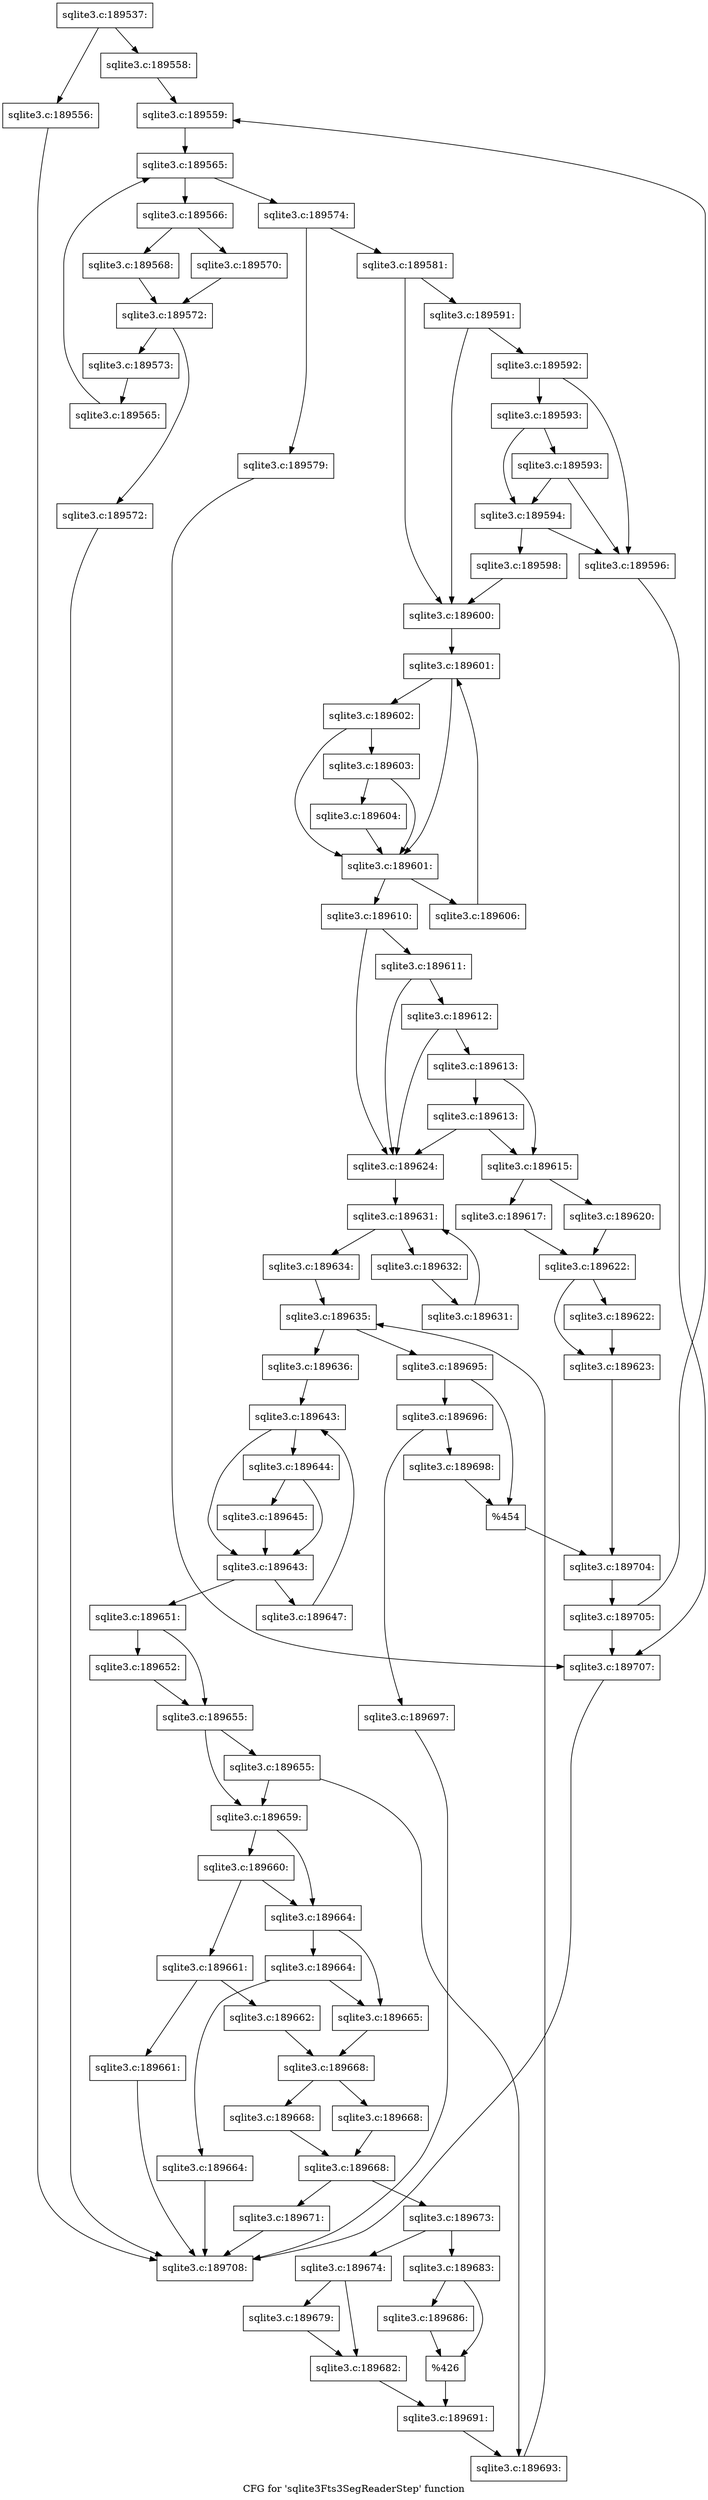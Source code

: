 digraph "CFG for 'sqlite3Fts3SegReaderStep' function" {
	label="CFG for 'sqlite3Fts3SegReaderStep' function";

	Node0x55c0fabc1270 [shape=record,label="{sqlite3.c:189537:}"];
	Node0x55c0fabc1270 -> Node0x55c0f6cc70e0;
	Node0x55c0fabc1270 -> Node0x55c0f6cc7130;
	Node0x55c0f6cc70e0 [shape=record,label="{sqlite3.c:189556:}"];
	Node0x55c0f6cc70e0 -> Node0x55c0fabc13f0;
	Node0x55c0f6cc7130 [shape=record,label="{sqlite3.c:189558:}"];
	Node0x55c0f6cc7130 -> Node0x55c0fabd7100;
	Node0x55c0fabd7100 [shape=record,label="{sqlite3.c:189559:}"];
	Node0x55c0fabd7100 -> Node0x55c0fabd78a0;
	Node0x55c0fabd78a0 [shape=record,label="{sqlite3.c:189565:}"];
	Node0x55c0fabd78a0 -> Node0x55c0fabd79e0;
	Node0x55c0fabd78a0 -> Node0x55c0fabd76f0;
	Node0x55c0fabd79e0 [shape=record,label="{sqlite3.c:189566:}"];
	Node0x55c0fabd79e0 -> Node0x55c0fabd8360;
	Node0x55c0fabd79e0 -> Node0x55c0fabd8400;
	Node0x55c0fabd8360 [shape=record,label="{sqlite3.c:189568:}"];
	Node0x55c0fabd8360 -> Node0x55c0fabd83b0;
	Node0x55c0fabd8400 [shape=record,label="{sqlite3.c:189570:}"];
	Node0x55c0fabd8400 -> Node0x55c0fabd83b0;
	Node0x55c0fabd83b0 [shape=record,label="{sqlite3.c:189572:}"];
	Node0x55c0fabd83b0 -> Node0x55c0fabd8fc0;
	Node0x55c0fabd83b0 -> Node0x55c0fabd9010;
	Node0x55c0fabd8fc0 [shape=record,label="{sqlite3.c:189572:}"];
	Node0x55c0fabd8fc0 -> Node0x55c0fabc13f0;
	Node0x55c0fabd9010 [shape=record,label="{sqlite3.c:189573:}"];
	Node0x55c0fabd9010 -> Node0x55c0fabd7950;
	Node0x55c0fabd7950 [shape=record,label="{sqlite3.c:189565:}"];
	Node0x55c0fabd7950 -> Node0x55c0fabd78a0;
	Node0x55c0fabd76f0 [shape=record,label="{sqlite3.c:189574:}"];
	Node0x55c0fabd76f0 -> Node0x55c0fabda040;
	Node0x55c0fabd76f0 -> Node0x55c0fabda090;
	Node0x55c0fabda040 [shape=record,label="{sqlite3.c:189579:}"];
	Node0x55c0fabda040 -> Node0x55c0fabd6970;
	Node0x55c0fabda090 [shape=record,label="{sqlite3.c:189581:}"];
	Node0x55c0fabda090 -> Node0x55c0fabdb2f0;
	Node0x55c0fabda090 -> Node0x55c0fabdb2a0;
	Node0x55c0fabdb2f0 [shape=record,label="{sqlite3.c:189591:}"];
	Node0x55c0fabdb2f0 -> Node0x55c0fabdb2a0;
	Node0x55c0fabdb2f0 -> Node0x55c0fabdb250;
	Node0x55c0fabdb250 [shape=record,label="{sqlite3.c:189592:}"];
	Node0x55c0fabdb250 -> Node0x55c0fabdb9a0;
	Node0x55c0fabdb250 -> Node0x55c0fabdbac0;
	Node0x55c0fabdbac0 [shape=record,label="{sqlite3.c:189593:}"];
	Node0x55c0fabdbac0 -> Node0x55c0fabdba40;
	Node0x55c0fabdbac0 -> Node0x55c0fabdc120;
	Node0x55c0fabdc120 [shape=record,label="{sqlite3.c:189593:}"];
	Node0x55c0fabdc120 -> Node0x55c0fabdb9a0;
	Node0x55c0fabdc120 -> Node0x55c0fabdba40;
	Node0x55c0fabdba40 [shape=record,label="{sqlite3.c:189594:}"];
	Node0x55c0fabdba40 -> Node0x55c0fabdb9a0;
	Node0x55c0fabdba40 -> Node0x55c0fabdb9f0;
	Node0x55c0fabdb9a0 [shape=record,label="{sqlite3.c:189596:}"];
	Node0x55c0fabdb9a0 -> Node0x55c0fabd6970;
	Node0x55c0fabdb9f0 [shape=record,label="{sqlite3.c:189598:}"];
	Node0x55c0fabdb9f0 -> Node0x55c0fabdb2a0;
	Node0x55c0fabdb2a0 [shape=record,label="{sqlite3.c:189600:}"];
	Node0x55c0fabdb2a0 -> Node0x55c0fabdd560;
	Node0x55c0fabdd560 [shape=record,label="{sqlite3.c:189601:}"];
	Node0x55c0fabdd560 -> Node0x55c0fabdd860;
	Node0x55c0fabdd560 -> Node0x55c0fabdd740;
	Node0x55c0fabdd860 [shape=record,label="{sqlite3.c:189602:}"];
	Node0x55c0fabdd860 -> Node0x55c0fabdd7e0;
	Node0x55c0fabdd860 -> Node0x55c0fabdd740;
	Node0x55c0fabdd7e0 [shape=record,label="{sqlite3.c:189603:}"];
	Node0x55c0fabdd7e0 -> Node0x55c0fabdd790;
	Node0x55c0fabdd7e0 -> Node0x55c0fabdd740;
	Node0x55c0fabdd790 [shape=record,label="{sqlite3.c:189604:}"];
	Node0x55c0fabdd790 -> Node0x55c0fabdd740;
	Node0x55c0fabdd740 [shape=record,label="{sqlite3.c:189601:}"];
	Node0x55c0fabdd740 -> Node0x55c0fabdf580;
	Node0x55c0fabdd740 -> Node0x55c0fabdd6c0;
	Node0x55c0fabdf580 [shape=record,label="{sqlite3.c:189606:}"];
	Node0x55c0fabdf580 -> Node0x55c0fabdd560;
	Node0x55c0fabdd6c0 [shape=record,label="{sqlite3.c:189610:}"];
	Node0x55c0fabdd6c0 -> Node0x55c0fabdfc10;
	Node0x55c0fabdd6c0 -> Node0x55c0fabdfac0;
	Node0x55c0fabdfc10 [shape=record,label="{sqlite3.c:189611:}"];
	Node0x55c0fabdfc10 -> Node0x55c0fabdfac0;
	Node0x55c0fabdfc10 -> Node0x55c0fabdfb90;
	Node0x55c0fabdfb90 [shape=record,label="{sqlite3.c:189612:}"];
	Node0x55c0fabdfb90 -> Node0x55c0fabdfac0;
	Node0x55c0fabdfb90 -> Node0x55c0fabdfb10;
	Node0x55c0fabdfb10 [shape=record,label="{sqlite3.c:189613:}"];
	Node0x55c0fabdfb10 -> Node0x55c0fabdfa20;
	Node0x55c0fabdfb10 -> Node0x55c0fabe0220;
	Node0x55c0fabe0220 [shape=record,label="{sqlite3.c:189613:}"];
	Node0x55c0fabe0220 -> Node0x55c0fabdfa20;
	Node0x55c0fabe0220 -> Node0x55c0fabdfac0;
	Node0x55c0fabdfa20 [shape=record,label="{sqlite3.c:189615:}"];
	Node0x55c0fabdfa20 -> Node0x55c0fabe12d0;
	Node0x55c0fabdfa20 -> Node0x55c0fabe1370;
	Node0x55c0fabe12d0 [shape=record,label="{sqlite3.c:189617:}"];
	Node0x55c0fabe12d0 -> Node0x55c0fabe1320;
	Node0x55c0fabe1370 [shape=record,label="{sqlite3.c:189620:}"];
	Node0x55c0fabe1370 -> Node0x55c0fabe1320;
	Node0x55c0fabe1320 [shape=record,label="{sqlite3.c:189622:}"];
	Node0x55c0fabe1320 -> Node0x55c0f6ce9170;
	Node0x55c0fabe1320 -> Node0x55c0fabe2e50;
	Node0x55c0f6ce9170 [shape=record,label="{sqlite3.c:189622:}"];
	Node0x55c0f6ce9170 -> Node0x55c0fabe2e50;
	Node0x55c0fabe2e50 [shape=record,label="{sqlite3.c:189623:}"];
	Node0x55c0fabe2e50 -> Node0x55c0fabdfa70;
	Node0x55c0fabdfac0 [shape=record,label="{sqlite3.c:189624:}"];
	Node0x55c0fabdfac0 -> Node0x55c0fabe3d20;
	Node0x55c0fabe3d20 [shape=record,label="{sqlite3.c:189631:}"];
	Node0x55c0fabe3d20 -> Node0x55c0fabe3f40;
	Node0x55c0fabe3d20 -> Node0x55c0fabe3b70;
	Node0x55c0fabe3f40 [shape=record,label="{sqlite3.c:189632:}"];
	Node0x55c0fabe3f40 -> Node0x55c0fabe3eb0;
	Node0x55c0fabe3eb0 [shape=record,label="{sqlite3.c:189631:}"];
	Node0x55c0fabe3eb0 -> Node0x55c0fabe3d20;
	Node0x55c0fabe3b70 [shape=record,label="{sqlite3.c:189634:}"];
	Node0x55c0fabe3b70 -> Node0x55c0f6cc6e60;
	Node0x55c0f6cc6e60 [shape=record,label="{sqlite3.c:189635:}"];
	Node0x55c0f6cc6e60 -> Node0x55c0fabe5490;
	Node0x55c0f6cc6e60 -> Node0x55c0fabe4a00;
	Node0x55c0fabe5490 [shape=record,label="{sqlite3.c:189636:}"];
	Node0x55c0fabe5490 -> Node0x55c0f6cc6eb0;
	Node0x55c0f6cc6eb0 [shape=record,label="{sqlite3.c:189643:}"];
	Node0x55c0f6cc6eb0 -> Node0x55c0fabe7740;
	Node0x55c0f6cc6eb0 -> Node0x55c0fabe7190;
	Node0x55c0fabe7740 [shape=record,label="{sqlite3.c:189644:}"];
	Node0x55c0fabe7740 -> Node0x55c0fabe76f0;
	Node0x55c0fabe7740 -> Node0x55c0fabe7190;
	Node0x55c0fabe76f0 [shape=record,label="{sqlite3.c:189645:}"];
	Node0x55c0fabe76f0 -> Node0x55c0fabe7190;
	Node0x55c0fabe7190 [shape=record,label="{sqlite3.c:189643:}"];
	Node0x55c0fabe7190 -> Node0x55c0fabe8330;
	Node0x55c0fabe7190 -> Node0x55c0fabe2020;
	Node0x55c0fabe8330 [shape=record,label="{sqlite3.c:189647:}"];
	Node0x55c0fabe8330 -> Node0x55c0f6cc6eb0;
	Node0x55c0fabe2020 [shape=record,label="{sqlite3.c:189651:}"];
	Node0x55c0fabe2020 -> Node0x55c0fabe8d10;
	Node0x55c0fabe2020 -> Node0x55c0fabe8d60;
	Node0x55c0fabe8d10 [shape=record,label="{sqlite3.c:189652:}"];
	Node0x55c0fabe8d10 -> Node0x55c0fabe8d60;
	Node0x55c0fabe8d60 [shape=record,label="{sqlite3.c:189655:}"];
	Node0x55c0fabe8d60 -> Node0x55c0fabe9bf0;
	Node0x55c0fabe8d60 -> Node0x55c0f6ce9120;
	Node0x55c0fabe9bf0 [shape=record,label="{sqlite3.c:189655:}"];
	Node0x55c0fabe9bf0 -> Node0x55c0f6ce9120;
	Node0x55c0fabe9bf0 -> Node0x55c0fabe9720;
	Node0x55c0f6ce9120 [shape=record,label="{sqlite3.c:189659:}"];
	Node0x55c0f6ce9120 -> Node0x55c0fabea3a0;
	Node0x55c0f6ce9120 -> Node0x55c0fabea350;
	Node0x55c0fabea3a0 [shape=record,label="{sqlite3.c:189660:}"];
	Node0x55c0fabea3a0 -> Node0x55c0fabea2b0;
	Node0x55c0fabea3a0 -> Node0x55c0fabea350;
	Node0x55c0fabea2b0 [shape=record,label="{sqlite3.c:189661:}"];
	Node0x55c0fabea2b0 -> Node0x55c0fabea960;
	Node0x55c0fabea2b0 -> Node0x55c0fabea9b0;
	Node0x55c0fabea960 [shape=record,label="{sqlite3.c:189661:}"];
	Node0x55c0fabea960 -> Node0x55c0fabc13f0;
	Node0x55c0fabea9b0 [shape=record,label="{sqlite3.c:189662:}"];
	Node0x55c0fabea9b0 -> Node0x55c0fabea300;
	Node0x55c0fabea350 [shape=record,label="{sqlite3.c:189664:}"];
	Node0x55c0fabea350 -> Node0x55c0fabeb320;
	Node0x55c0fabea350 -> Node0x55c0fabeb2d0;
	Node0x55c0fabeb320 [shape=record,label="{sqlite3.c:189664:}"];
	Node0x55c0fabeb320 -> Node0x55c0fabeb280;
	Node0x55c0fabeb320 -> Node0x55c0fabeb2d0;
	Node0x55c0fabeb280 [shape=record,label="{sqlite3.c:189664:}"];
	Node0x55c0fabeb280 -> Node0x55c0fabc13f0;
	Node0x55c0fabeb2d0 [shape=record,label="{sqlite3.c:189665:}"];
	Node0x55c0fabeb2d0 -> Node0x55c0fabea300;
	Node0x55c0fabea300 [shape=record,label="{sqlite3.c:189668:}"];
	Node0x55c0fabea300 -> Node0x55c0f6b18e60;
	Node0x55c0fabea300 -> Node0x55c0fabec620;
	Node0x55c0f6b18e60 [shape=record,label="{sqlite3.c:189668:}"];
	Node0x55c0f6b18e60 -> Node0x55c0fabec810;
	Node0x55c0fabec620 [shape=record,label="{sqlite3.c:189668:}"];
	Node0x55c0fabec620 -> Node0x55c0fabec810;
	Node0x55c0fabec810 [shape=record,label="{sqlite3.c:189668:}"];
	Node0x55c0fabec810 -> Node0x55c0f6ce9350;
	Node0x55c0fabec810 -> Node0x55c0fabed000;
	Node0x55c0f6ce9350 [shape=record,label="{sqlite3.c:189671:}"];
	Node0x55c0f6ce9350 -> Node0x55c0fabc13f0;
	Node0x55c0fabed000 [shape=record,label="{sqlite3.c:189673:}"];
	Node0x55c0fabed000 -> Node0x55c0fabed760;
	Node0x55c0fabed000 -> Node0x55c0fabed800;
	Node0x55c0fabed760 [shape=record,label="{sqlite3.c:189674:}"];
	Node0x55c0fabed760 -> Node0x55c0f6b7a3a0;
	Node0x55c0fabed760 -> Node0x55c0fabee9d0;
	Node0x55c0f6b7a3a0 [shape=record,label="{sqlite3.c:189679:}"];
	Node0x55c0f6b7a3a0 -> Node0x55c0fabee9d0;
	Node0x55c0fabee9d0 [shape=record,label="{sqlite3.c:189682:}"];
	Node0x55c0fabee9d0 -> Node0x55c0fabed7b0;
	Node0x55c0fabed800 [shape=record,label="{sqlite3.c:189683:}"];
	Node0x55c0fabed800 -> Node0x55c0f6b18960;
	Node0x55c0fabed800 -> Node0x55c0fabef8a0;
	Node0x55c0f6b18960 [shape=record,label="{sqlite3.c:189686:}"];
	Node0x55c0f6b18960 -> Node0x55c0fabef8a0;
	Node0x55c0fabef8a0 [shape=record,label="{%426}"];
	Node0x55c0fabef8a0 -> Node0x55c0fabed7b0;
	Node0x55c0fabed7b0 [shape=record,label="{sqlite3.c:189691:}"];
	Node0x55c0fabed7b0 -> Node0x55c0fabe9720;
	Node0x55c0fabe9720 [shape=record,label="{sqlite3.c:189693:}"];
	Node0x55c0fabe9720 -> Node0x55c0f6cc6e60;
	Node0x55c0fabe4a00 [shape=record,label="{sqlite3.c:189695:}"];
	Node0x55c0fabe4a00 -> Node0x55c0fabf1550;
	Node0x55c0fabe4a00 -> Node0x55c0fabf15a0;
	Node0x55c0fabf1550 [shape=record,label="{sqlite3.c:189696:}"];
	Node0x55c0fabf1550 -> Node0x55c0fabf1ce0;
	Node0x55c0fabf1550 -> Node0x55c0fabf1d30;
	Node0x55c0fabf1ce0 [shape=record,label="{sqlite3.c:189697:}"];
	Node0x55c0fabf1ce0 -> Node0x55c0fabc13f0;
	Node0x55c0fabf1d30 [shape=record,label="{sqlite3.c:189698:}"];
	Node0x55c0fabf1d30 -> Node0x55c0fabf15a0;
	Node0x55c0fabf15a0 [shape=record,label="{%454}"];
	Node0x55c0fabf15a0 -> Node0x55c0fabdfa70;
	Node0x55c0fabdfa70 [shape=record,label="{sqlite3.c:189704:}"];
	Node0x55c0fabdfa70 -> Node0x55c0fabd70b0;
	Node0x55c0fabd70b0 [shape=record,label="{sqlite3.c:189705:}"];
	Node0x55c0fabd70b0 -> Node0x55c0fabd7100;
	Node0x55c0fabd70b0 -> Node0x55c0fabd6970;
	Node0x55c0fabd6970 [shape=record,label="{sqlite3.c:189707:}"];
	Node0x55c0fabd6970 -> Node0x55c0fabc13f0;
	Node0x55c0fabc13f0 [shape=record,label="{sqlite3.c:189708:}"];
}
